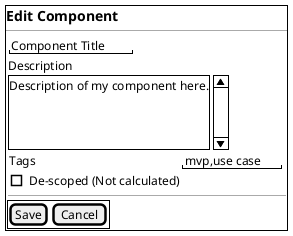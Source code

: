 @startsalt "Edit Component"

    {+
        == Edit Component
        ---
        {
            {
                "Component Title"
                Description 
                {SI 
                    Description of my component here. 
                    .
                    .
                    .
                }
                {
                    Tags | "mvp,use case"
                    [] De-scoped (Not calculated)
                }
                ---
            }
            {+
                [Save] | [Cancel]
            }
        }
    }
@endsalt